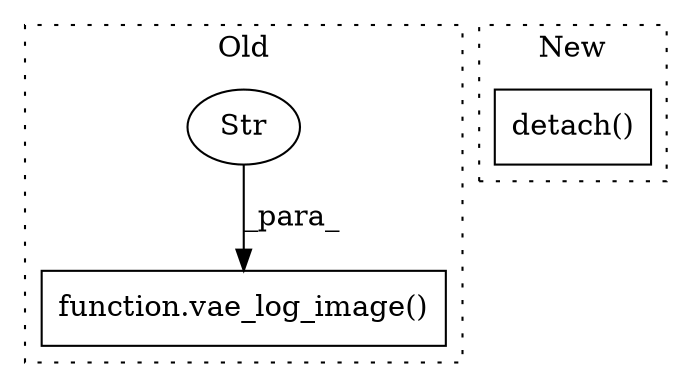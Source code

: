 digraph G {
subgraph cluster0 {
1 [label="function.vae_log_image()" a="75" s="7851,7930" l="14,1" shape="box"];
3 [label="Str" a="66" s="7880" l="5" shape="ellipse"];
label = "Old";
style="dotted";
}
subgraph cluster1 {
2 [label="detach()" a="75" s="7769" l="13" shape="box"];
label = "New";
style="dotted";
}
3 -> 1 [label="_para_"];
}
